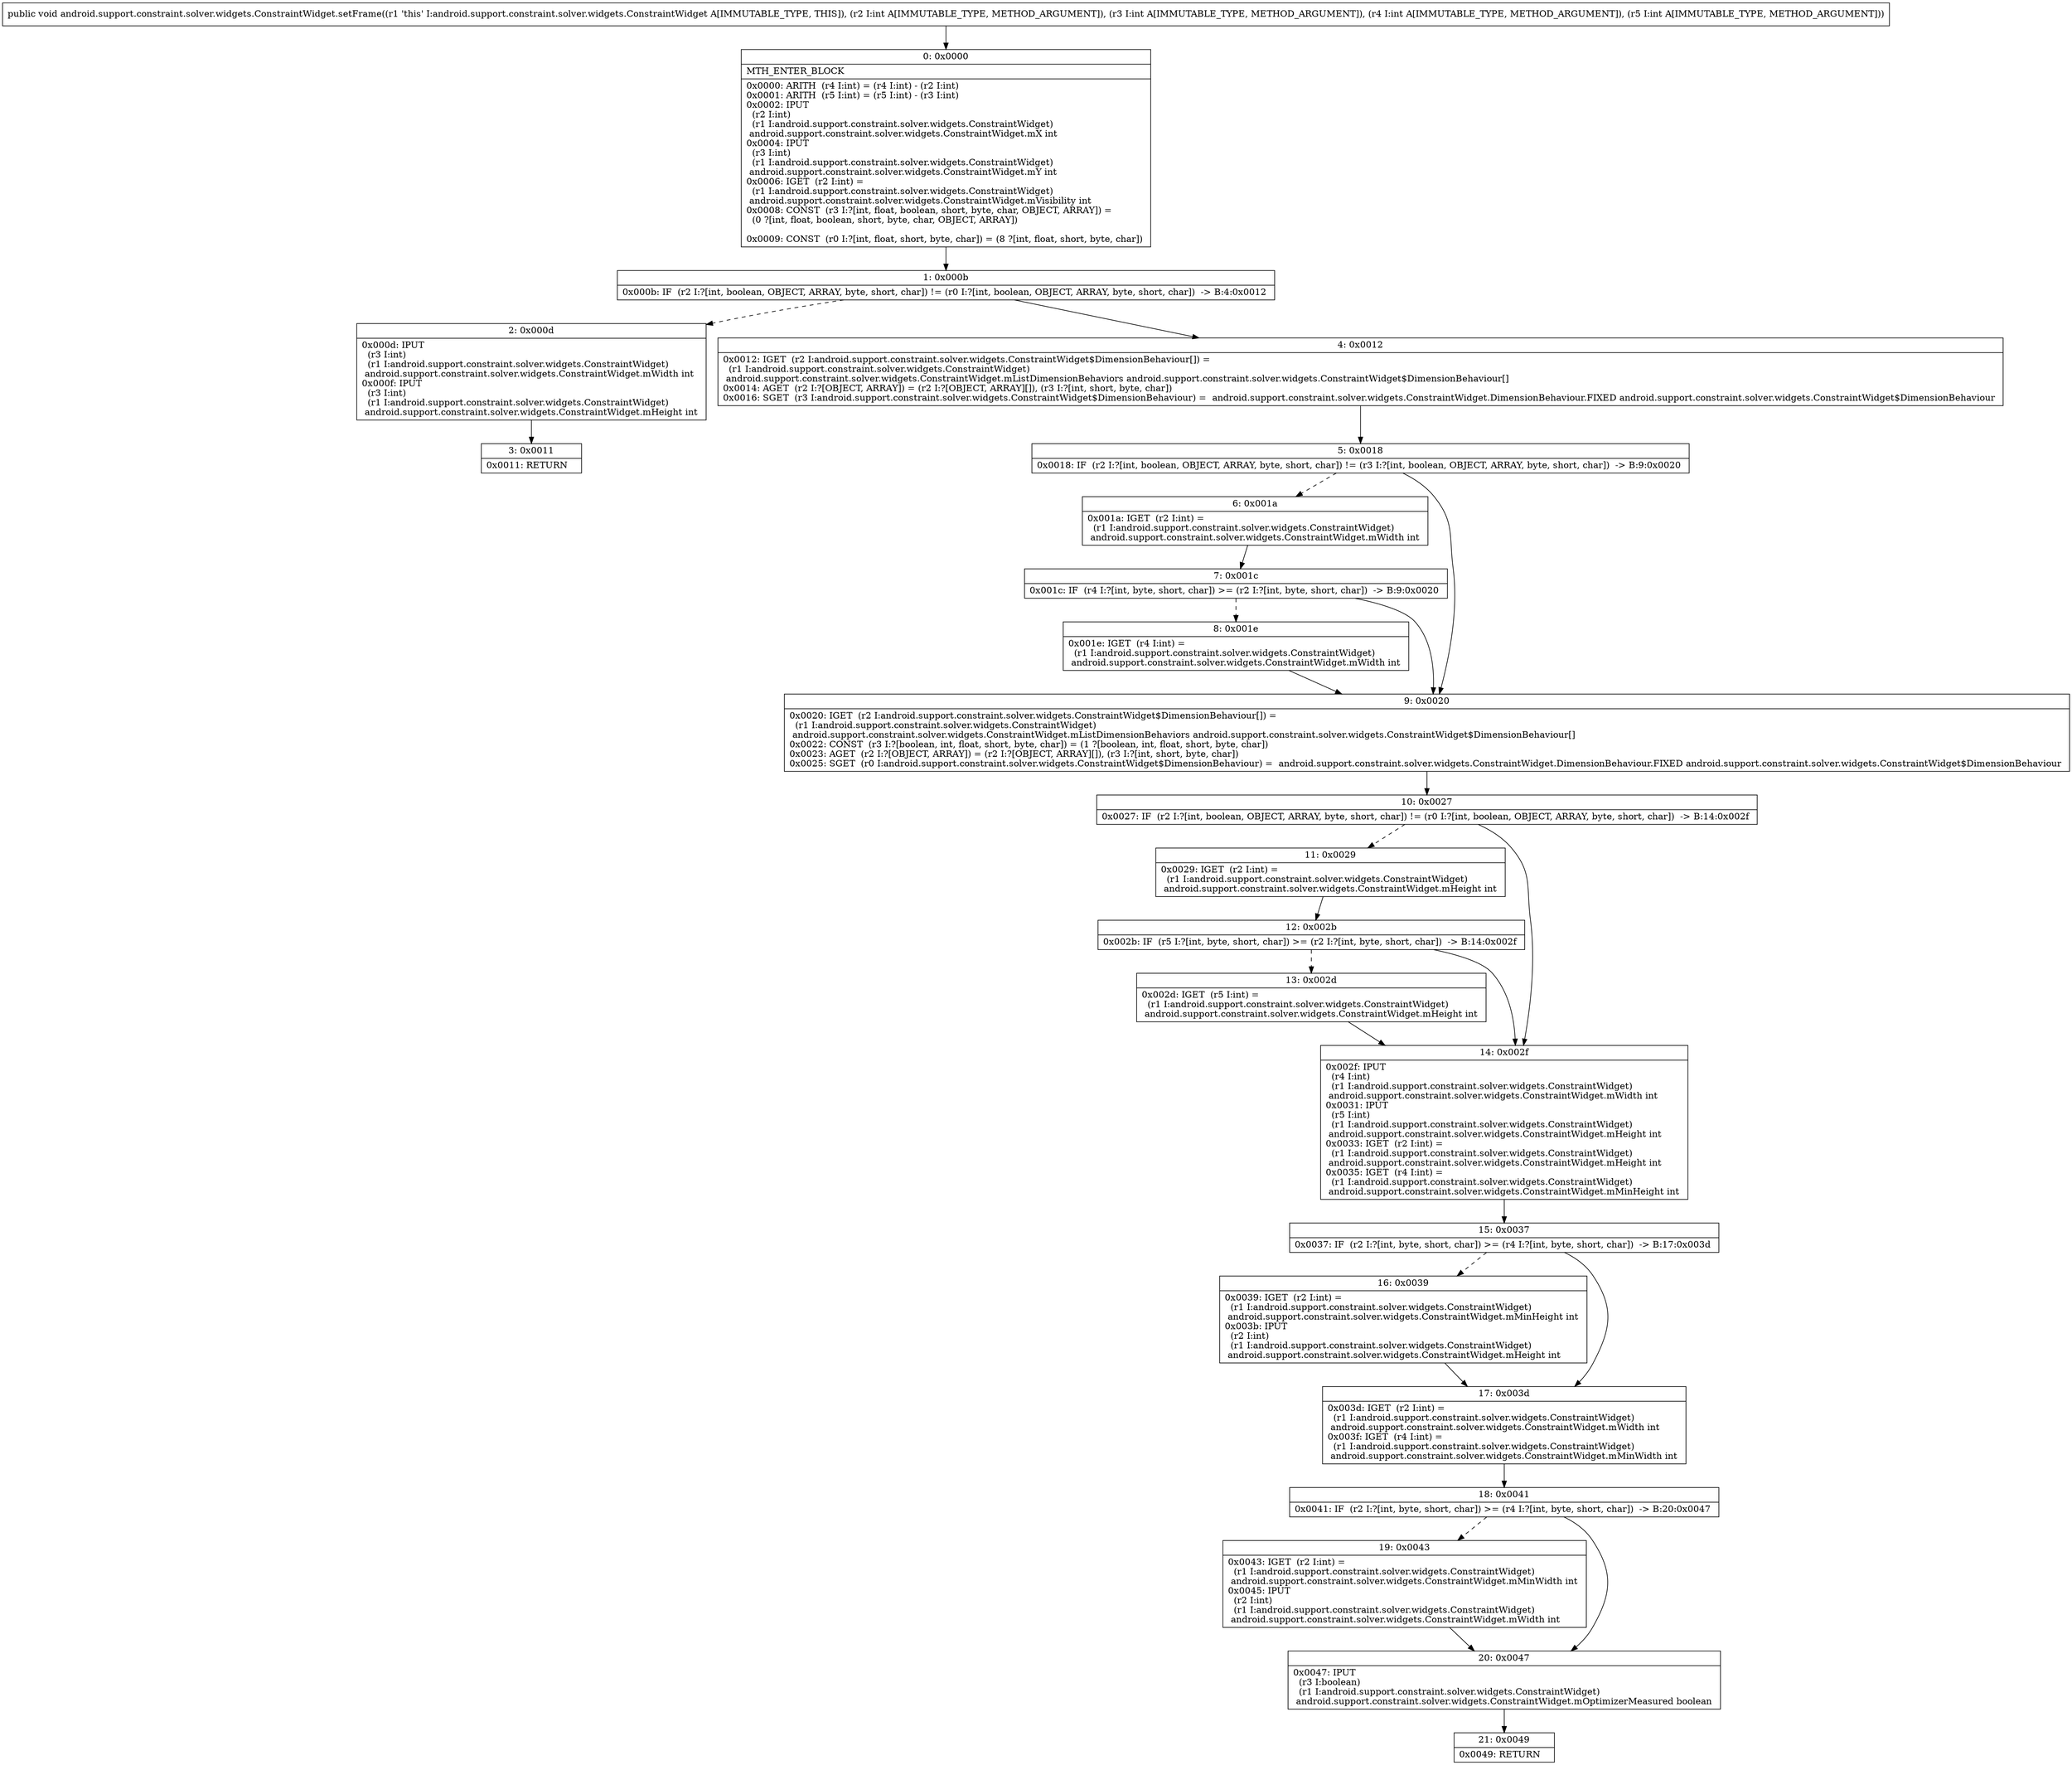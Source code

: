 digraph "CFG forandroid.support.constraint.solver.widgets.ConstraintWidget.setFrame(IIII)V" {
Node_0 [shape=record,label="{0\:\ 0x0000|MTH_ENTER_BLOCK\l|0x0000: ARITH  (r4 I:int) = (r4 I:int) \- (r2 I:int) \l0x0001: ARITH  (r5 I:int) = (r5 I:int) \- (r3 I:int) \l0x0002: IPUT  \l  (r2 I:int)\l  (r1 I:android.support.constraint.solver.widgets.ConstraintWidget)\l android.support.constraint.solver.widgets.ConstraintWidget.mX int \l0x0004: IPUT  \l  (r3 I:int)\l  (r1 I:android.support.constraint.solver.widgets.ConstraintWidget)\l android.support.constraint.solver.widgets.ConstraintWidget.mY int \l0x0006: IGET  (r2 I:int) = \l  (r1 I:android.support.constraint.solver.widgets.ConstraintWidget)\l android.support.constraint.solver.widgets.ConstraintWidget.mVisibility int \l0x0008: CONST  (r3 I:?[int, float, boolean, short, byte, char, OBJECT, ARRAY]) = \l  (0 ?[int, float, boolean, short, byte, char, OBJECT, ARRAY])\l \l0x0009: CONST  (r0 I:?[int, float, short, byte, char]) = (8 ?[int, float, short, byte, char]) \l}"];
Node_1 [shape=record,label="{1\:\ 0x000b|0x000b: IF  (r2 I:?[int, boolean, OBJECT, ARRAY, byte, short, char]) != (r0 I:?[int, boolean, OBJECT, ARRAY, byte, short, char])  \-\> B:4:0x0012 \l}"];
Node_2 [shape=record,label="{2\:\ 0x000d|0x000d: IPUT  \l  (r3 I:int)\l  (r1 I:android.support.constraint.solver.widgets.ConstraintWidget)\l android.support.constraint.solver.widgets.ConstraintWidget.mWidth int \l0x000f: IPUT  \l  (r3 I:int)\l  (r1 I:android.support.constraint.solver.widgets.ConstraintWidget)\l android.support.constraint.solver.widgets.ConstraintWidget.mHeight int \l}"];
Node_3 [shape=record,label="{3\:\ 0x0011|0x0011: RETURN   \l}"];
Node_4 [shape=record,label="{4\:\ 0x0012|0x0012: IGET  (r2 I:android.support.constraint.solver.widgets.ConstraintWidget$DimensionBehaviour[]) = \l  (r1 I:android.support.constraint.solver.widgets.ConstraintWidget)\l android.support.constraint.solver.widgets.ConstraintWidget.mListDimensionBehaviors android.support.constraint.solver.widgets.ConstraintWidget$DimensionBehaviour[] \l0x0014: AGET  (r2 I:?[OBJECT, ARRAY]) = (r2 I:?[OBJECT, ARRAY][]), (r3 I:?[int, short, byte, char]) \l0x0016: SGET  (r3 I:android.support.constraint.solver.widgets.ConstraintWidget$DimensionBehaviour) =  android.support.constraint.solver.widgets.ConstraintWidget.DimensionBehaviour.FIXED android.support.constraint.solver.widgets.ConstraintWidget$DimensionBehaviour \l}"];
Node_5 [shape=record,label="{5\:\ 0x0018|0x0018: IF  (r2 I:?[int, boolean, OBJECT, ARRAY, byte, short, char]) != (r3 I:?[int, boolean, OBJECT, ARRAY, byte, short, char])  \-\> B:9:0x0020 \l}"];
Node_6 [shape=record,label="{6\:\ 0x001a|0x001a: IGET  (r2 I:int) = \l  (r1 I:android.support.constraint.solver.widgets.ConstraintWidget)\l android.support.constraint.solver.widgets.ConstraintWidget.mWidth int \l}"];
Node_7 [shape=record,label="{7\:\ 0x001c|0x001c: IF  (r4 I:?[int, byte, short, char]) \>= (r2 I:?[int, byte, short, char])  \-\> B:9:0x0020 \l}"];
Node_8 [shape=record,label="{8\:\ 0x001e|0x001e: IGET  (r4 I:int) = \l  (r1 I:android.support.constraint.solver.widgets.ConstraintWidget)\l android.support.constraint.solver.widgets.ConstraintWidget.mWidth int \l}"];
Node_9 [shape=record,label="{9\:\ 0x0020|0x0020: IGET  (r2 I:android.support.constraint.solver.widgets.ConstraintWidget$DimensionBehaviour[]) = \l  (r1 I:android.support.constraint.solver.widgets.ConstraintWidget)\l android.support.constraint.solver.widgets.ConstraintWidget.mListDimensionBehaviors android.support.constraint.solver.widgets.ConstraintWidget$DimensionBehaviour[] \l0x0022: CONST  (r3 I:?[boolean, int, float, short, byte, char]) = (1 ?[boolean, int, float, short, byte, char]) \l0x0023: AGET  (r2 I:?[OBJECT, ARRAY]) = (r2 I:?[OBJECT, ARRAY][]), (r3 I:?[int, short, byte, char]) \l0x0025: SGET  (r0 I:android.support.constraint.solver.widgets.ConstraintWidget$DimensionBehaviour) =  android.support.constraint.solver.widgets.ConstraintWidget.DimensionBehaviour.FIXED android.support.constraint.solver.widgets.ConstraintWidget$DimensionBehaviour \l}"];
Node_10 [shape=record,label="{10\:\ 0x0027|0x0027: IF  (r2 I:?[int, boolean, OBJECT, ARRAY, byte, short, char]) != (r0 I:?[int, boolean, OBJECT, ARRAY, byte, short, char])  \-\> B:14:0x002f \l}"];
Node_11 [shape=record,label="{11\:\ 0x0029|0x0029: IGET  (r2 I:int) = \l  (r1 I:android.support.constraint.solver.widgets.ConstraintWidget)\l android.support.constraint.solver.widgets.ConstraintWidget.mHeight int \l}"];
Node_12 [shape=record,label="{12\:\ 0x002b|0x002b: IF  (r5 I:?[int, byte, short, char]) \>= (r2 I:?[int, byte, short, char])  \-\> B:14:0x002f \l}"];
Node_13 [shape=record,label="{13\:\ 0x002d|0x002d: IGET  (r5 I:int) = \l  (r1 I:android.support.constraint.solver.widgets.ConstraintWidget)\l android.support.constraint.solver.widgets.ConstraintWidget.mHeight int \l}"];
Node_14 [shape=record,label="{14\:\ 0x002f|0x002f: IPUT  \l  (r4 I:int)\l  (r1 I:android.support.constraint.solver.widgets.ConstraintWidget)\l android.support.constraint.solver.widgets.ConstraintWidget.mWidth int \l0x0031: IPUT  \l  (r5 I:int)\l  (r1 I:android.support.constraint.solver.widgets.ConstraintWidget)\l android.support.constraint.solver.widgets.ConstraintWidget.mHeight int \l0x0033: IGET  (r2 I:int) = \l  (r1 I:android.support.constraint.solver.widgets.ConstraintWidget)\l android.support.constraint.solver.widgets.ConstraintWidget.mHeight int \l0x0035: IGET  (r4 I:int) = \l  (r1 I:android.support.constraint.solver.widgets.ConstraintWidget)\l android.support.constraint.solver.widgets.ConstraintWidget.mMinHeight int \l}"];
Node_15 [shape=record,label="{15\:\ 0x0037|0x0037: IF  (r2 I:?[int, byte, short, char]) \>= (r4 I:?[int, byte, short, char])  \-\> B:17:0x003d \l}"];
Node_16 [shape=record,label="{16\:\ 0x0039|0x0039: IGET  (r2 I:int) = \l  (r1 I:android.support.constraint.solver.widgets.ConstraintWidget)\l android.support.constraint.solver.widgets.ConstraintWidget.mMinHeight int \l0x003b: IPUT  \l  (r2 I:int)\l  (r1 I:android.support.constraint.solver.widgets.ConstraintWidget)\l android.support.constraint.solver.widgets.ConstraintWidget.mHeight int \l}"];
Node_17 [shape=record,label="{17\:\ 0x003d|0x003d: IGET  (r2 I:int) = \l  (r1 I:android.support.constraint.solver.widgets.ConstraintWidget)\l android.support.constraint.solver.widgets.ConstraintWidget.mWidth int \l0x003f: IGET  (r4 I:int) = \l  (r1 I:android.support.constraint.solver.widgets.ConstraintWidget)\l android.support.constraint.solver.widgets.ConstraintWidget.mMinWidth int \l}"];
Node_18 [shape=record,label="{18\:\ 0x0041|0x0041: IF  (r2 I:?[int, byte, short, char]) \>= (r4 I:?[int, byte, short, char])  \-\> B:20:0x0047 \l}"];
Node_19 [shape=record,label="{19\:\ 0x0043|0x0043: IGET  (r2 I:int) = \l  (r1 I:android.support.constraint.solver.widgets.ConstraintWidget)\l android.support.constraint.solver.widgets.ConstraintWidget.mMinWidth int \l0x0045: IPUT  \l  (r2 I:int)\l  (r1 I:android.support.constraint.solver.widgets.ConstraintWidget)\l android.support.constraint.solver.widgets.ConstraintWidget.mWidth int \l}"];
Node_20 [shape=record,label="{20\:\ 0x0047|0x0047: IPUT  \l  (r3 I:boolean)\l  (r1 I:android.support.constraint.solver.widgets.ConstraintWidget)\l android.support.constraint.solver.widgets.ConstraintWidget.mOptimizerMeasured boolean \l}"];
Node_21 [shape=record,label="{21\:\ 0x0049|0x0049: RETURN   \l}"];
MethodNode[shape=record,label="{public void android.support.constraint.solver.widgets.ConstraintWidget.setFrame((r1 'this' I:android.support.constraint.solver.widgets.ConstraintWidget A[IMMUTABLE_TYPE, THIS]), (r2 I:int A[IMMUTABLE_TYPE, METHOD_ARGUMENT]), (r3 I:int A[IMMUTABLE_TYPE, METHOD_ARGUMENT]), (r4 I:int A[IMMUTABLE_TYPE, METHOD_ARGUMENT]), (r5 I:int A[IMMUTABLE_TYPE, METHOD_ARGUMENT])) }"];
MethodNode -> Node_0;
Node_0 -> Node_1;
Node_1 -> Node_2[style=dashed];
Node_1 -> Node_4;
Node_2 -> Node_3;
Node_4 -> Node_5;
Node_5 -> Node_6[style=dashed];
Node_5 -> Node_9;
Node_6 -> Node_7;
Node_7 -> Node_8[style=dashed];
Node_7 -> Node_9;
Node_8 -> Node_9;
Node_9 -> Node_10;
Node_10 -> Node_11[style=dashed];
Node_10 -> Node_14;
Node_11 -> Node_12;
Node_12 -> Node_13[style=dashed];
Node_12 -> Node_14;
Node_13 -> Node_14;
Node_14 -> Node_15;
Node_15 -> Node_16[style=dashed];
Node_15 -> Node_17;
Node_16 -> Node_17;
Node_17 -> Node_18;
Node_18 -> Node_19[style=dashed];
Node_18 -> Node_20;
Node_19 -> Node_20;
Node_20 -> Node_21;
}

